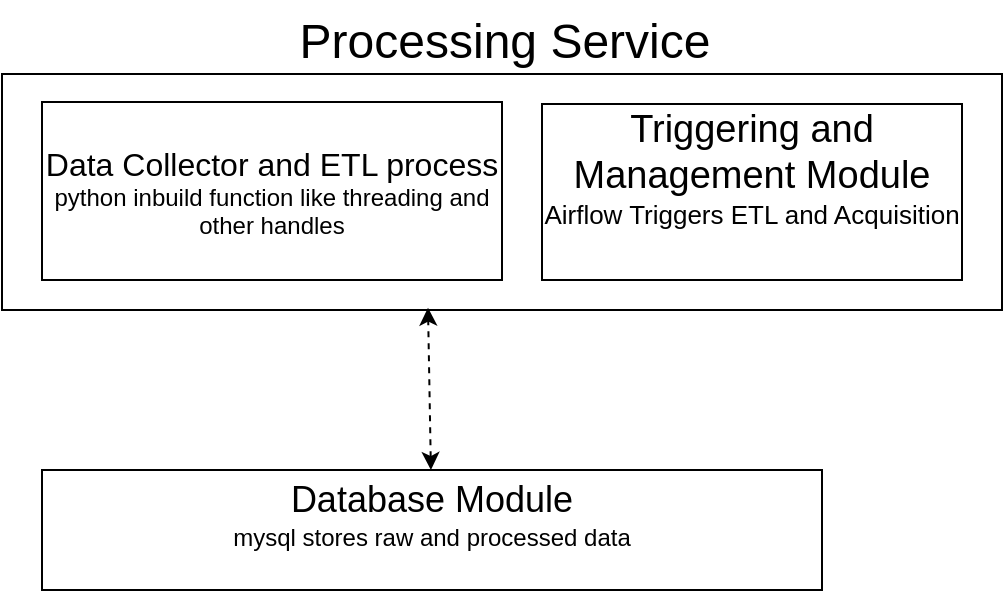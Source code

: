 <mxfile version="24.7.14">
  <diagram name="Page-1" id="ZZ8q9-yptv7bQm0k6y6k">
    <mxGraphModel dx="794" dy="406" grid="0" gridSize="10" guides="1" tooltips="1" connect="1" arrows="1" fold="1" page="1" pageScale="1" pageWidth="850" pageHeight="1100" math="0" shadow="0">
      <root>
        <mxCell id="0" />
        <mxCell id="1" parent="0" />
        <mxCell id="yTRN8KXDLpD-T7E1okME-1" value="" style="rounded=0;whiteSpace=wrap;html=1;" parent="1" vertex="1">
          <mxGeometry x="80" y="72" width="500" height="118" as="geometry" />
        </mxCell>
        <mxCell id="yTRN8KXDLpD-T7E1okME-2" value="&lt;font style=&quot;font-size: 24px;&quot;&gt;Processing Service&lt;br&gt;&lt;/font&gt;" style="text;html=1;align=center;verticalAlign=middle;resizable=0;points=[];autosize=1;strokeColor=none;fillColor=none;" parent="1" vertex="1">
          <mxGeometry x="219" y="35" width="224" height="41" as="geometry" />
        </mxCell>
        <mxCell id="yTRN8KXDLpD-T7E1okME-3" value="&lt;div&gt;&lt;font style=&quot;font-size: 16px;&quot;&gt;Data Collector and ETL process&lt;/font&gt;&lt;br&gt;&lt;/div&gt;python inbuild function like threading and other handles" style="rounded=0;whiteSpace=wrap;html=1;" parent="1" vertex="1">
          <mxGeometry x="100" y="86" width="230" height="89" as="geometry" />
        </mxCell>
        <mxCell id="yTRN8KXDLpD-T7E1okME-4" value="&lt;div style=&quot;font-size: 18px;&quot;&gt;&lt;span&gt;&lt;font style=&quot;font-size: 19px;&quot;&gt;Triggering and Management Module&lt;/font&gt;&lt;/span&gt;&lt;br&gt;&lt;/div&gt;&lt;div style=&quot;font-size: 13px;&quot;&gt;&lt;font style=&quot;font-size: 13px;&quot;&gt;Airflow Triggers ETL and Acquisition&lt;font style=&quot;font-size: 13px;&quot;&gt;&lt;br&gt;&lt;/font&gt;&lt;/font&gt;&lt;/div&gt;&lt;div style=&quot;font-size: 10px;&quot;&gt;&lt;font style=&quot;font-size: 10px;&quot;&gt;&lt;br&gt;&lt;br&gt;&lt;/font&gt;&lt;/div&gt;" style="rounded=0;whiteSpace=wrap;html=1;" parent="1" vertex="1">
          <mxGeometry x="350" y="87" width="210" height="88" as="geometry" />
        </mxCell>
        <mxCell id="yTRN8KXDLpD-T7E1okME-6" value="&lt;div&gt;&lt;font style=&quot;font-size: 18px;&quot;&gt;Database Module&lt;/font&gt;&lt;/div&gt;&lt;div&gt;mysql stores raw and processed data&lt;br&gt;&lt;br&gt;&lt;style type=&quot;text/css&quot;&gt;p { color: #000000; line-height: 115%; text-align: left; orphans: 2; widows: 2; margin-bottom: 0.1in; direction: ltr; background: transparent }p.western { font-family: &quot;Arial&quot;, serif; font-size: 11pt; so-language: en-US }p.cjk { font-family: &quot;Arial&quot;; font-size: 11pt; so-language: zh-CN }p.ctl { font-family: &quot;Arial&quot;; font-size: 11pt; so-language: hi-IN }a:link { color: #000080; text-decoration: underline }&lt;/style&gt;&lt;/div&gt;" style="rounded=0;whiteSpace=wrap;html=1;" parent="1" vertex="1">
          <mxGeometry x="100" y="270" width="390" height="60" as="geometry" />
        </mxCell>
        <mxCell id="-apRGonFybBq35Q8NU8_-1" value="" style="endArrow=classic;startArrow=classic;html=1;rounded=0;entryX=0.426;entryY=0.99;entryDx=0;entryDy=0;entryPerimeter=0;dashed=1;" parent="1" source="yTRN8KXDLpD-T7E1okME-6" target="yTRN8KXDLpD-T7E1okME-1" edge="1">
          <mxGeometry width="50" height="50" relative="1" as="geometry">
            <mxPoint x="399" y="282" as="sourcePoint" />
            <mxPoint x="449" y="232" as="targetPoint" />
          </mxGeometry>
        </mxCell>
      </root>
    </mxGraphModel>
  </diagram>
</mxfile>
